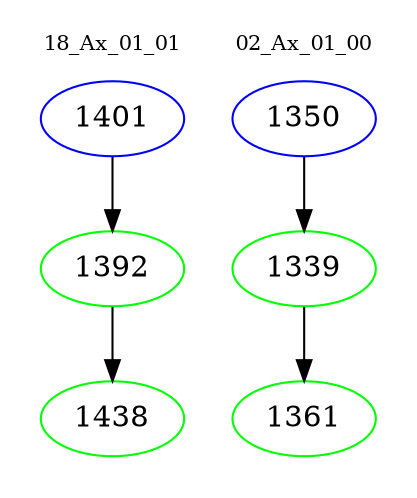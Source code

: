 digraph{
subgraph cluster_0 {
color = white
label = "18_Ax_01_01";
fontsize=10;
T0_1401 [label="1401", color="blue"]
T0_1401 -> T0_1392 [color="black"]
T0_1392 [label="1392", color="green"]
T0_1392 -> T0_1438 [color="black"]
T0_1438 [label="1438", color="green"]
}
subgraph cluster_1 {
color = white
label = "02_Ax_01_00";
fontsize=10;
T1_1350 [label="1350", color="blue"]
T1_1350 -> T1_1339 [color="black"]
T1_1339 [label="1339", color="green"]
T1_1339 -> T1_1361 [color="black"]
T1_1361 [label="1361", color="green"]
}
}
